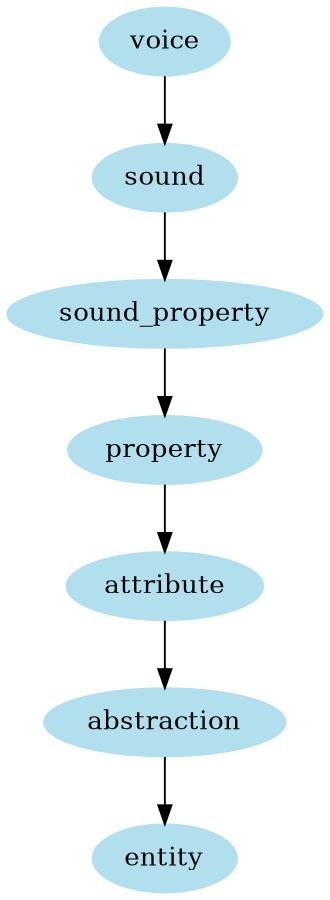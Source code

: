 digraph unix {
	node [color=lightblue2 style=filled]
	size="6,6"
	voice -> sound
	sound -> sound_property
	sound_property -> property
	property -> attribute
	attribute -> abstraction
	abstraction -> entity
}
